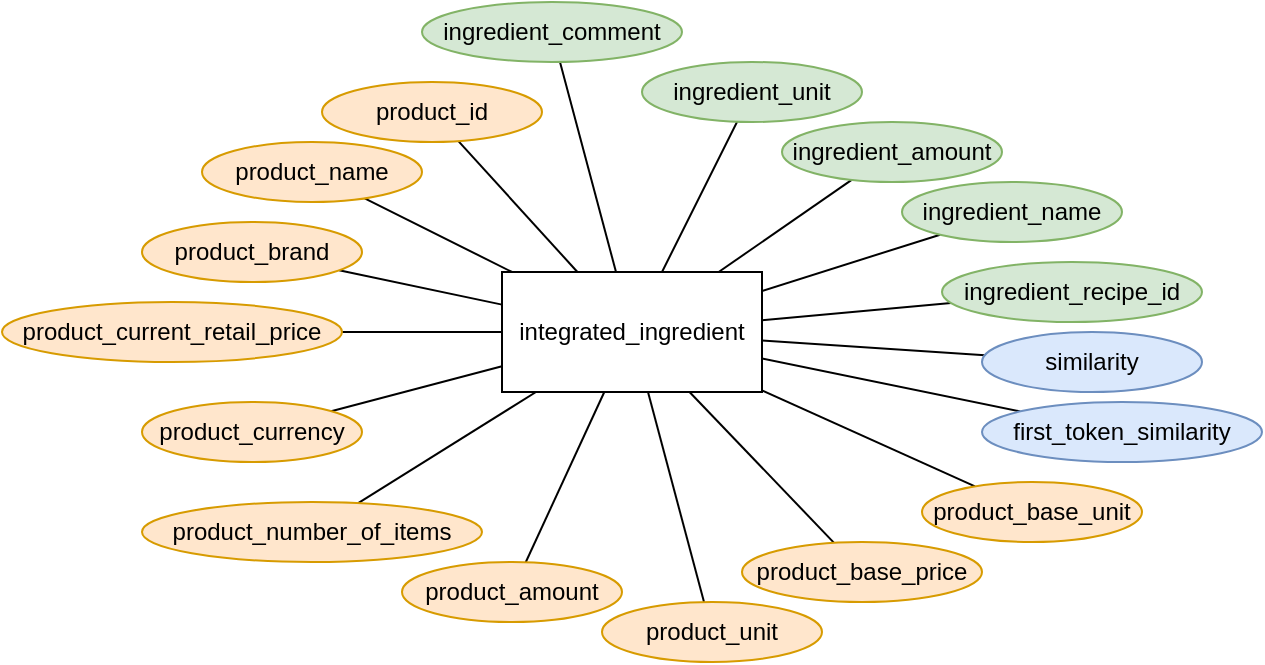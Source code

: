 <mxfile version="18.0.6" type="device"><diagram id="YcekLvFj62IcGqZUPs_1" name="Seite-1"><mxGraphModel dx="981" dy="597" grid="1" gridSize="10" guides="1" tooltips="1" connect="1" arrows="1" fold="1" page="1" pageScale="1" pageWidth="827" pageHeight="1169" math="0" shadow="0"><root><mxCell id="0"/><mxCell id="1" parent="0"/><mxCell id="RP51bAcvhUqzoa9QxVww-18" style="edgeStyle=none;rounded=0;orthogonalLoop=1;jettySize=auto;html=1;endArrow=none;endFill=0;" edge="1" parent="1" source="RP51bAcvhUqzoa9QxVww-1" target="RP51bAcvhUqzoa9QxVww-16"><mxGeometry relative="1" as="geometry"/></mxCell><mxCell id="RP51bAcvhUqzoa9QxVww-19" style="edgeStyle=none;rounded=0;orthogonalLoop=1;jettySize=auto;html=1;endArrow=none;endFill=0;" edge="1" parent="1" source="RP51bAcvhUqzoa9QxVww-1" target="RP51bAcvhUqzoa9QxVww-15"><mxGeometry relative="1" as="geometry"/></mxCell><mxCell id="RP51bAcvhUqzoa9QxVww-20" style="edgeStyle=none;rounded=0;orthogonalLoop=1;jettySize=auto;html=1;endArrow=none;endFill=0;" edge="1" parent="1" source="RP51bAcvhUqzoa9QxVww-1" target="RP51bAcvhUqzoa9QxVww-14"><mxGeometry relative="1" as="geometry"/></mxCell><mxCell id="RP51bAcvhUqzoa9QxVww-21" style="edgeStyle=none;rounded=0;orthogonalLoop=1;jettySize=auto;html=1;endArrow=none;endFill=0;" edge="1" parent="1" source="RP51bAcvhUqzoa9QxVww-1" target="RP51bAcvhUqzoa9QxVww-13"><mxGeometry relative="1" as="geometry"/></mxCell><mxCell id="RP51bAcvhUqzoa9QxVww-22" style="edgeStyle=none;rounded=0;orthogonalLoop=1;jettySize=auto;html=1;endArrow=none;endFill=0;" edge="1" parent="1" source="RP51bAcvhUqzoa9QxVww-1" target="RP51bAcvhUqzoa9QxVww-12"><mxGeometry relative="1" as="geometry"/></mxCell><mxCell id="RP51bAcvhUqzoa9QxVww-23" style="edgeStyle=none;rounded=0;orthogonalLoop=1;jettySize=auto;html=1;endArrow=none;endFill=0;" edge="1" parent="1" source="RP51bAcvhUqzoa9QxVww-1" target="RP51bAcvhUqzoa9QxVww-11"><mxGeometry relative="1" as="geometry"/></mxCell><mxCell id="RP51bAcvhUqzoa9QxVww-24" style="edgeStyle=none;rounded=0;orthogonalLoop=1;jettySize=auto;html=1;endArrow=none;endFill=0;" edge="1" parent="1" source="RP51bAcvhUqzoa9QxVww-1" target="RP51bAcvhUqzoa9QxVww-10"><mxGeometry relative="1" as="geometry"/></mxCell><mxCell id="RP51bAcvhUqzoa9QxVww-25" style="edgeStyle=none;rounded=0;orthogonalLoop=1;jettySize=auto;html=1;endArrow=none;endFill=0;" edge="1" parent="1" source="RP51bAcvhUqzoa9QxVww-1" target="RP51bAcvhUqzoa9QxVww-9"><mxGeometry relative="1" as="geometry"/></mxCell><mxCell id="RP51bAcvhUqzoa9QxVww-26" style="edgeStyle=none;rounded=0;orthogonalLoop=1;jettySize=auto;html=1;endArrow=none;endFill=0;" edge="1" parent="1" source="RP51bAcvhUqzoa9QxVww-1" target="RP51bAcvhUqzoa9QxVww-8"><mxGeometry relative="1" as="geometry"/></mxCell><mxCell id="RP51bAcvhUqzoa9QxVww-27" style="edgeStyle=none;rounded=0;orthogonalLoop=1;jettySize=auto;html=1;endArrow=none;endFill=0;" edge="1" parent="1" source="RP51bAcvhUqzoa9QxVww-1" target="RP51bAcvhUqzoa9QxVww-7"><mxGeometry relative="1" as="geometry"/></mxCell><mxCell id="RP51bAcvhUqzoa9QxVww-28" style="edgeStyle=none;rounded=0;orthogonalLoop=1;jettySize=auto;html=1;endArrow=none;endFill=0;" edge="1" parent="1" source="RP51bAcvhUqzoa9QxVww-1" target="RP51bAcvhUqzoa9QxVww-6"><mxGeometry relative="1" as="geometry"/></mxCell><mxCell id="RP51bAcvhUqzoa9QxVww-29" style="edgeStyle=none;rounded=0;orthogonalLoop=1;jettySize=auto;html=1;endArrow=none;endFill=0;" edge="1" parent="1" source="RP51bAcvhUqzoa9QxVww-1" target="RP51bAcvhUqzoa9QxVww-5"><mxGeometry relative="1" as="geometry"/></mxCell><mxCell id="RP51bAcvhUqzoa9QxVww-30" style="edgeStyle=none;rounded=0;orthogonalLoop=1;jettySize=auto;html=1;endArrow=none;endFill=0;" edge="1" parent="1" source="RP51bAcvhUqzoa9QxVww-1" target="RP51bAcvhUqzoa9QxVww-4"><mxGeometry relative="1" as="geometry"/></mxCell><mxCell id="RP51bAcvhUqzoa9QxVww-31" style="edgeStyle=none;rounded=0;orthogonalLoop=1;jettySize=auto;html=1;endArrow=none;endFill=0;" edge="1" parent="1" source="RP51bAcvhUqzoa9QxVww-1" target="RP51bAcvhUqzoa9QxVww-3"><mxGeometry relative="1" as="geometry"/></mxCell><mxCell id="RP51bAcvhUqzoa9QxVww-1" value="integrated_ingredient" style="rounded=0;whiteSpace=wrap;html=1;" vertex="1" parent="1"><mxGeometry x="320" y="265" width="130" height="60" as="geometry"/></mxCell><mxCell id="RP51bAcvhUqzoa9QxVww-17" style="edgeStyle=none;rounded=0;orthogonalLoop=1;jettySize=auto;html=1;endArrow=none;endFill=0;" edge="1" parent="1" source="RP51bAcvhUqzoa9QxVww-2" target="RP51bAcvhUqzoa9QxVww-1"><mxGeometry relative="1" as="geometry"/></mxCell><mxCell id="RP51bAcvhUqzoa9QxVww-2" value="product_id" style="ellipse;whiteSpace=wrap;html=1;fillColor=#ffe6cc;strokeColor=#d79b00;" vertex="1" parent="1"><mxGeometry x="230" y="170" width="110" height="30" as="geometry"/></mxCell><mxCell id="RP51bAcvhUqzoa9QxVww-3" value="product_name" style="ellipse;whiteSpace=wrap;html=1;fillColor=#ffe6cc;strokeColor=#d79b00;" vertex="1" parent="1"><mxGeometry x="170" y="200" width="110" height="30" as="geometry"/></mxCell><mxCell id="RP51bAcvhUqzoa9QxVww-4" value="product_brand" style="ellipse;whiteSpace=wrap;html=1;fillColor=#ffe6cc;strokeColor=#d79b00;" vertex="1" parent="1"><mxGeometry x="140" y="240" width="110" height="30" as="geometry"/></mxCell><mxCell id="RP51bAcvhUqzoa9QxVww-5" value="product_current_retail_price" style="ellipse;whiteSpace=wrap;html=1;fillColor=#ffe6cc;strokeColor=#d79b00;" vertex="1" parent="1"><mxGeometry x="70" y="280" width="170" height="30" as="geometry"/></mxCell><mxCell id="RP51bAcvhUqzoa9QxVww-6" value="product_currency" style="ellipse;whiteSpace=wrap;html=1;fillColor=#ffe6cc;strokeColor=#d79b00;" vertex="1" parent="1"><mxGeometry x="140" y="330" width="110" height="30" as="geometry"/></mxCell><mxCell id="RP51bAcvhUqzoa9QxVww-7" value="product_number_of_items" style="ellipse;whiteSpace=wrap;html=1;fillColor=#ffe6cc;strokeColor=#d79b00;" vertex="1" parent="1"><mxGeometry x="140" y="380" width="170" height="30" as="geometry"/></mxCell><mxCell id="RP51bAcvhUqzoa9QxVww-8" value="product_amount" style="ellipse;whiteSpace=wrap;html=1;fillColor=#ffe6cc;strokeColor=#d79b00;" vertex="1" parent="1"><mxGeometry x="270" y="410" width="110" height="30" as="geometry"/></mxCell><mxCell id="RP51bAcvhUqzoa9QxVww-9" value="product_unit" style="ellipse;whiteSpace=wrap;html=1;fillColor=#ffe6cc;strokeColor=#d79b00;" vertex="1" parent="1"><mxGeometry x="370" y="430" width="110" height="30" as="geometry"/></mxCell><mxCell id="RP51bAcvhUqzoa9QxVww-10" value="product_base_price" style="ellipse;whiteSpace=wrap;html=1;fillColor=#ffe6cc;strokeColor=#d79b00;" vertex="1" parent="1"><mxGeometry x="440" y="400" width="120" height="30" as="geometry"/></mxCell><mxCell id="RP51bAcvhUqzoa9QxVww-11" value="product_base_unit" style="ellipse;whiteSpace=wrap;html=1;fillColor=#ffe6cc;strokeColor=#d79b00;" vertex="1" parent="1"><mxGeometry x="530" y="370" width="110" height="30" as="geometry"/></mxCell><mxCell id="RP51bAcvhUqzoa9QxVww-12" value="ingredient_recipe_id" style="ellipse;whiteSpace=wrap;html=1;fillColor=#d5e8d4;strokeColor=#82b366;" vertex="1" parent="1"><mxGeometry x="540" y="260" width="130" height="30" as="geometry"/></mxCell><mxCell id="RP51bAcvhUqzoa9QxVww-13" value="ingredient_name" style="ellipse;whiteSpace=wrap;html=1;fillColor=#d5e8d4;strokeColor=#82b366;" vertex="1" parent="1"><mxGeometry x="520" y="220" width="110" height="30" as="geometry"/></mxCell><mxCell id="RP51bAcvhUqzoa9QxVww-14" value="ingredient_amount" style="ellipse;whiteSpace=wrap;html=1;fillColor=#d5e8d4;strokeColor=#82b366;" vertex="1" parent="1"><mxGeometry x="460" y="190" width="110" height="30" as="geometry"/></mxCell><mxCell id="RP51bAcvhUqzoa9QxVww-15" value="ingredient_unit" style="ellipse;whiteSpace=wrap;html=1;fillColor=#d5e8d4;strokeColor=#82b366;" vertex="1" parent="1"><mxGeometry x="390" y="160" width="110" height="30" as="geometry"/></mxCell><mxCell id="RP51bAcvhUqzoa9QxVww-16" value="ingredient_comment" style="ellipse;whiteSpace=wrap;html=1;fillColor=#d5e8d4;strokeColor=#82b366;" vertex="1" parent="1"><mxGeometry x="280" y="130" width="130" height="30" as="geometry"/></mxCell><mxCell id="RP51bAcvhUqzoa9QxVww-35" style="edgeStyle=none;rounded=0;orthogonalLoop=1;jettySize=auto;html=1;endArrow=none;endFill=0;" edge="1" parent="1" source="RP51bAcvhUqzoa9QxVww-33" target="RP51bAcvhUqzoa9QxVww-1"><mxGeometry relative="1" as="geometry"/></mxCell><mxCell id="RP51bAcvhUqzoa9QxVww-33" value="similarity" style="ellipse;whiteSpace=wrap;html=1;fillColor=#dae8fc;strokeColor=#6c8ebf;" vertex="1" parent="1"><mxGeometry x="560" y="295" width="110" height="30" as="geometry"/></mxCell><mxCell id="RP51bAcvhUqzoa9QxVww-36" style="edgeStyle=none;rounded=0;orthogonalLoop=1;jettySize=auto;html=1;endArrow=none;endFill=0;" edge="1" parent="1" source="RP51bAcvhUqzoa9QxVww-34" target="RP51bAcvhUqzoa9QxVww-1"><mxGeometry relative="1" as="geometry"/></mxCell><mxCell id="RP51bAcvhUqzoa9QxVww-34" value="first_token_similarity" style="ellipse;whiteSpace=wrap;html=1;fillColor=#dae8fc;strokeColor=#6c8ebf;" vertex="1" parent="1"><mxGeometry x="560" y="330" width="140" height="30" as="geometry"/></mxCell></root></mxGraphModel></diagram></mxfile>